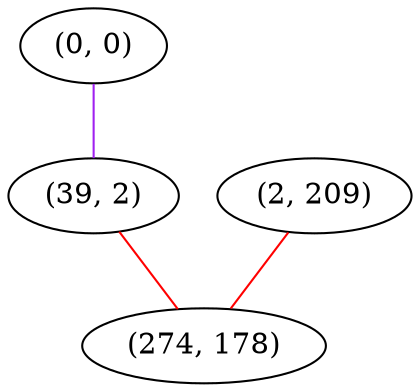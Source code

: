 graph "" {
"(0, 0)";
"(39, 2)";
"(2, 209)";
"(274, 178)";
"(0, 0)" -- "(39, 2)"  [color=purple, key=0, weight=4];
"(39, 2)" -- "(274, 178)"  [color=red, key=0, weight=1];
"(2, 209)" -- "(274, 178)"  [color=red, key=0, weight=1];
}
